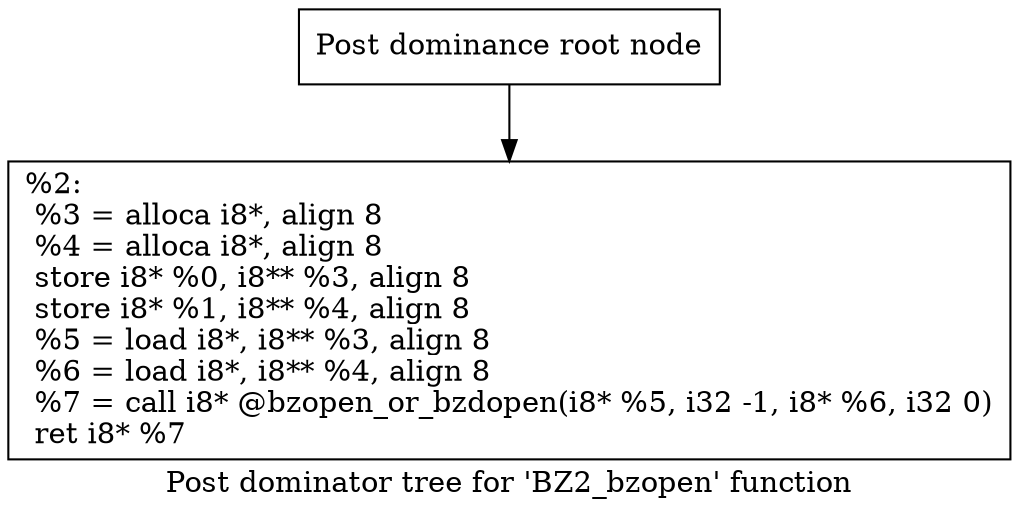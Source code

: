 digraph "Post dominator tree for 'BZ2_bzopen' function" {
	label="Post dominator tree for 'BZ2_bzopen' function";

	Node0x1544840 [shape=record,label="{Post dominance root node}"];
	Node0x1544840 -> Node0x13d0e30;
	Node0x13d0e30 [shape=record,label="{%2:\l  %3 = alloca i8*, align 8\l  %4 = alloca i8*, align 8\l  store i8* %0, i8** %3, align 8\l  store i8* %1, i8** %4, align 8\l  %5 = load i8*, i8** %3, align 8\l  %6 = load i8*, i8** %4, align 8\l  %7 = call i8* @bzopen_or_bzdopen(i8* %5, i32 -1, i8* %6, i32 0)\l  ret i8* %7\l}"];
}
